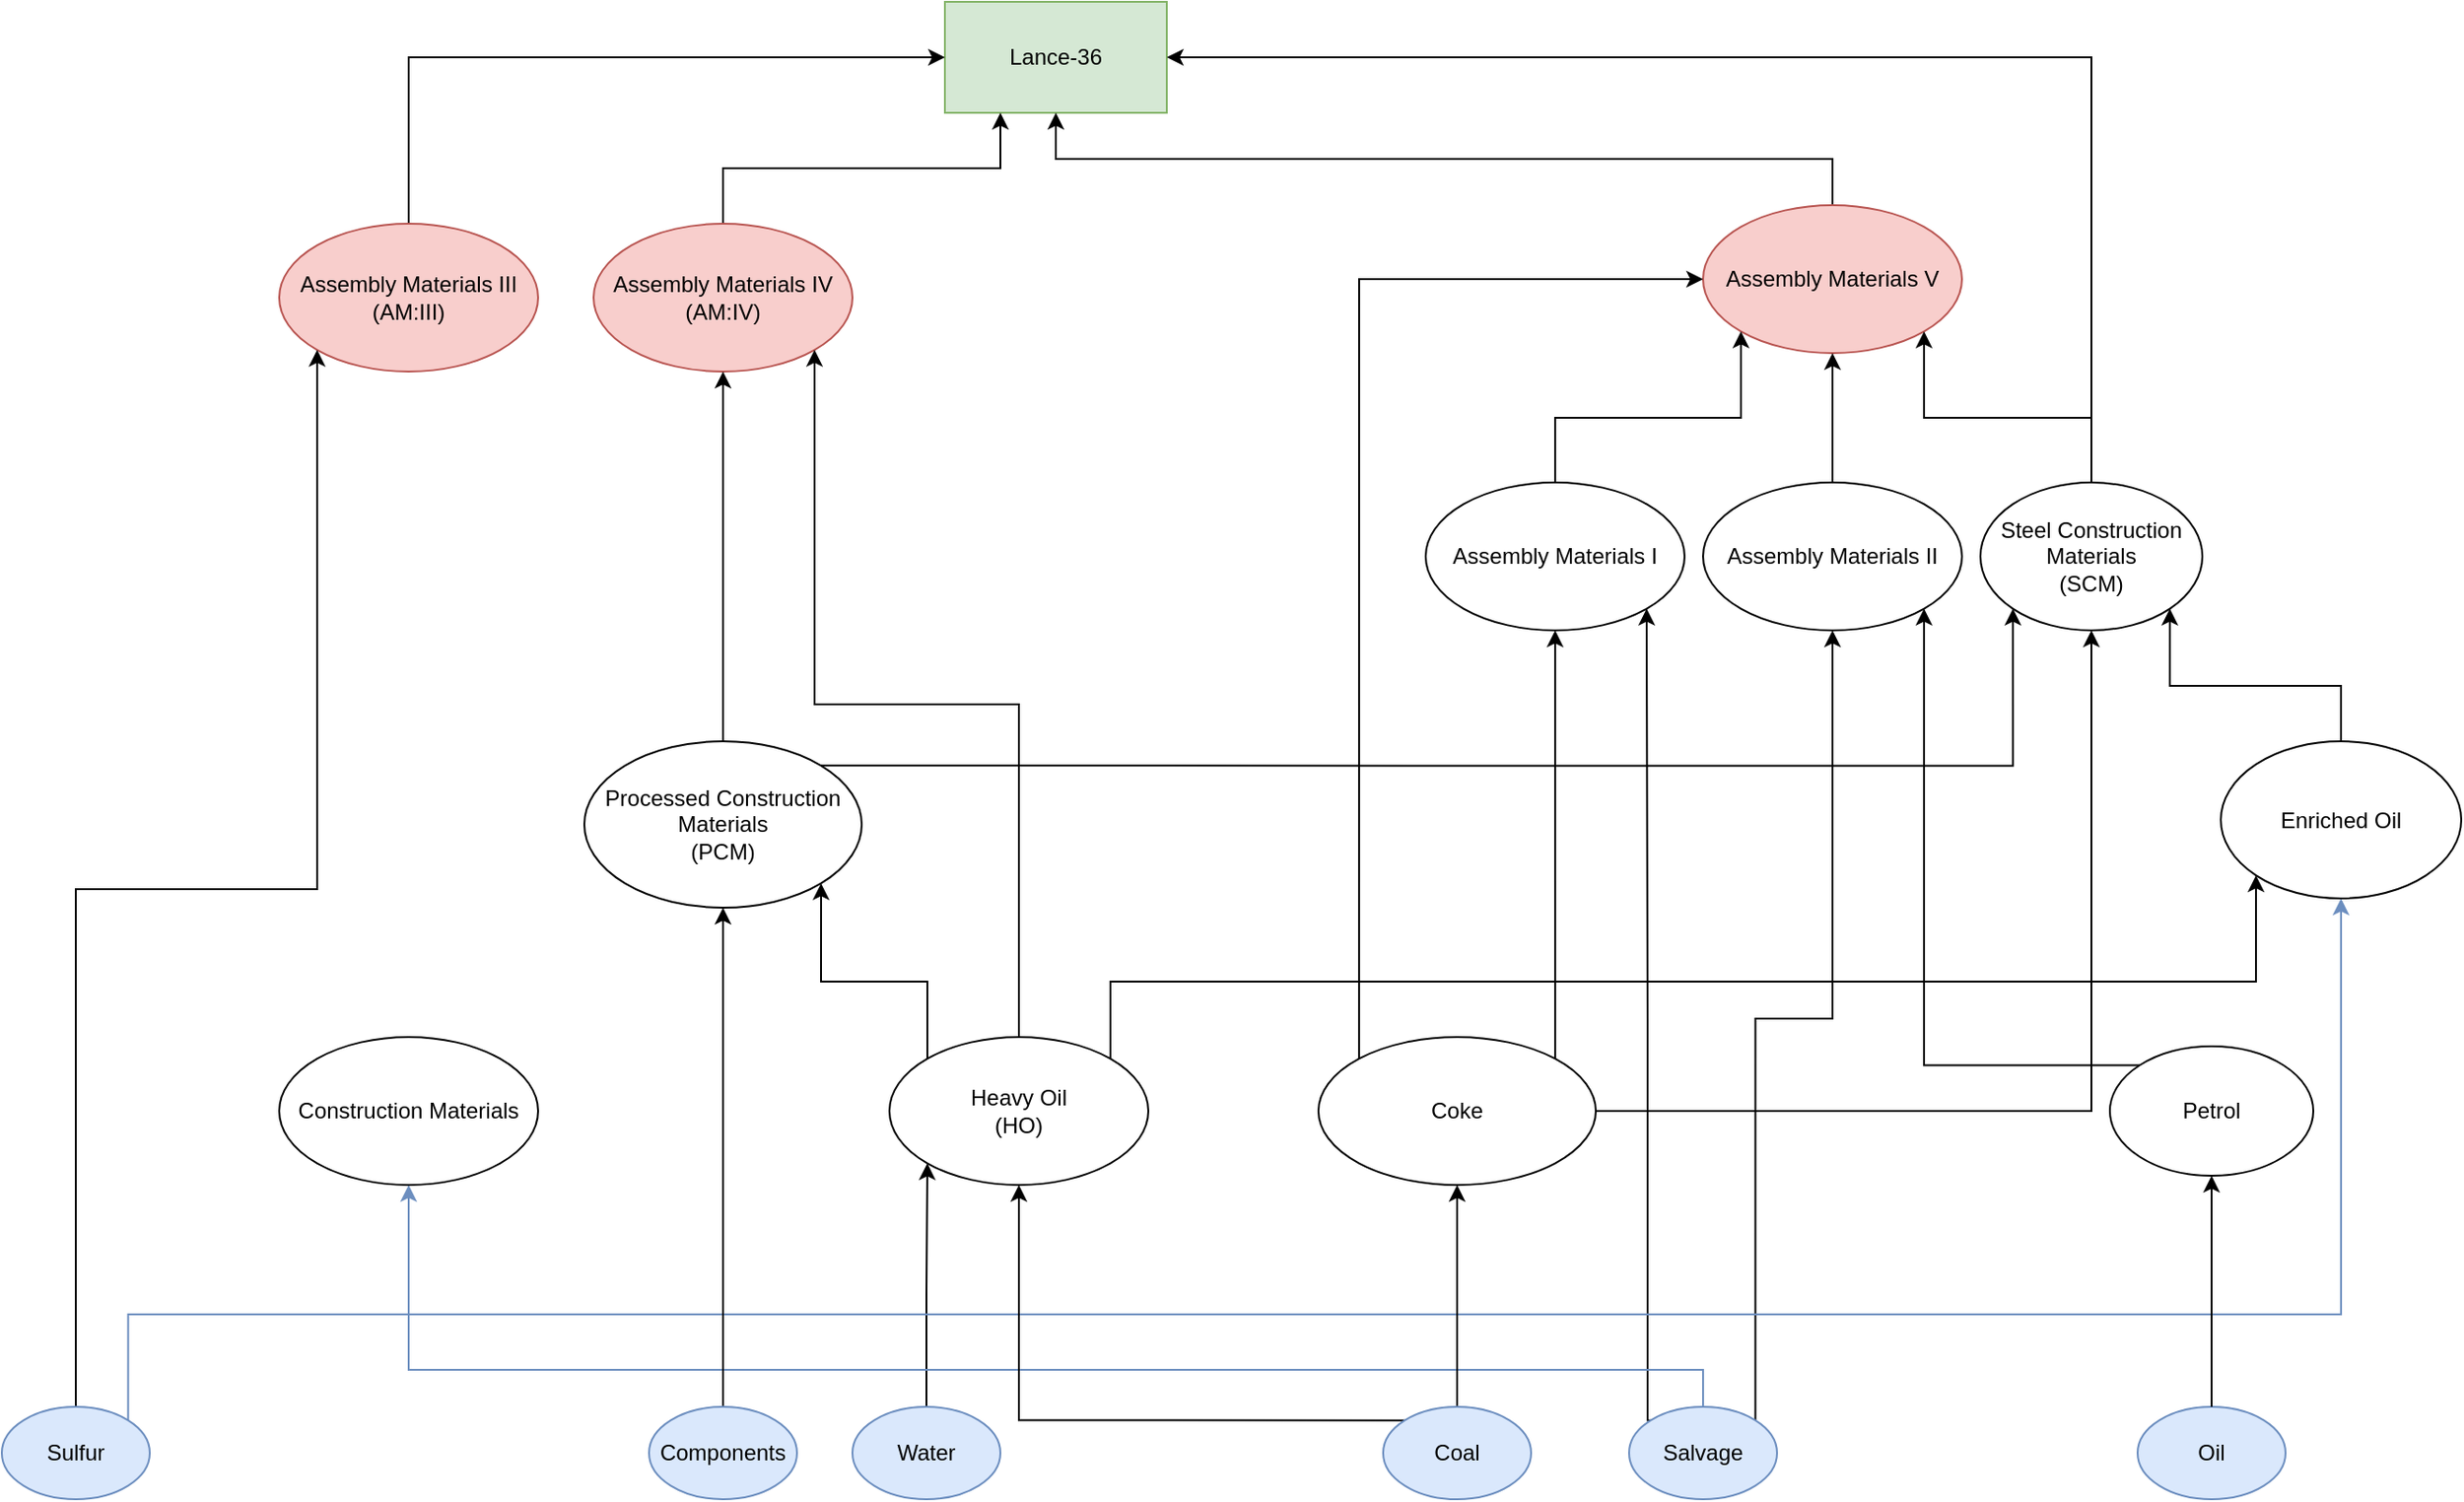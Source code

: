 <mxfile version="20.5.1" type="github">
  <diagram id="C2fSY1v2SiZeoUbDoYyL" name="Page-1">
    <mxGraphModel dx="1673" dy="896" grid="1" gridSize="10" guides="1" tooltips="1" connect="1" arrows="1" fold="1" page="1" pageScale="1" pageWidth="1654" pageHeight="1169" math="0" shadow="0">
      <root>
        <mxCell id="0" />
        <mxCell id="1" parent="0" />
        <mxCell id="mZHqQBj5hLjFbB_GEljO-1" value="Lance-36" style="rounded=0;whiteSpace=wrap;html=1;fillColor=#d5e8d4;strokeColor=#82b366;" vertex="1" parent="1">
          <mxGeometry x="550" y="50" width="120" height="60" as="geometry" />
        </mxCell>
        <mxCell id="mZHqQBj5hLjFbB_GEljO-8" style="edgeStyle=orthogonalEdgeStyle;rounded=0;orthogonalLoop=1;jettySize=auto;html=1;exitX=0.5;exitY=0;exitDx=0;exitDy=0;entryX=0;entryY=0.5;entryDx=0;entryDy=0;" edge="1" parent="1" source="mZHqQBj5hLjFbB_GEljO-2" target="mZHqQBj5hLjFbB_GEljO-1">
          <mxGeometry relative="1" as="geometry" />
        </mxCell>
        <mxCell id="mZHqQBj5hLjFbB_GEljO-2" value="Assembly Materials III&lt;br&gt;(AM:III)" style="ellipse;whiteSpace=wrap;html=1;fillColor=#f8cecc;strokeColor=#b85450;" vertex="1" parent="1">
          <mxGeometry x="190" y="170" width="140" height="80" as="geometry" />
        </mxCell>
        <mxCell id="mZHqQBj5hLjFbB_GEljO-7" style="edgeStyle=orthogonalEdgeStyle;rounded=0;orthogonalLoop=1;jettySize=auto;html=1;exitX=0.5;exitY=0;exitDx=0;exitDy=0;entryX=0.25;entryY=1;entryDx=0;entryDy=0;" edge="1" parent="1" source="mZHqQBj5hLjFbB_GEljO-3" target="mZHqQBj5hLjFbB_GEljO-1">
          <mxGeometry relative="1" as="geometry" />
        </mxCell>
        <mxCell id="mZHqQBj5hLjFbB_GEljO-3" value="Assembly Materials IV&lt;br&gt;(AM:IV)" style="ellipse;whiteSpace=wrap;html=1;fillColor=#f8cecc;strokeColor=#b85450;" vertex="1" parent="1">
          <mxGeometry x="360" y="170" width="140" height="80" as="geometry" />
        </mxCell>
        <mxCell id="mZHqQBj5hLjFbB_GEljO-9" style="edgeStyle=orthogonalEdgeStyle;rounded=0;orthogonalLoop=1;jettySize=auto;html=1;exitX=0.5;exitY=0;exitDx=0;exitDy=0;entryX=0.5;entryY=1;entryDx=0;entryDy=0;" edge="1" parent="1" source="mZHqQBj5hLjFbB_GEljO-4" target="mZHqQBj5hLjFbB_GEljO-1">
          <mxGeometry relative="1" as="geometry" />
        </mxCell>
        <mxCell id="mZHqQBj5hLjFbB_GEljO-4" value="Assembly Materials V" style="ellipse;whiteSpace=wrap;html=1;fillColor=#f8cecc;strokeColor=#b85450;" vertex="1" parent="1">
          <mxGeometry x="960" y="160" width="140" height="80" as="geometry" />
        </mxCell>
        <mxCell id="mZHqQBj5hLjFbB_GEljO-12" style="edgeStyle=orthogonalEdgeStyle;rounded=0;orthogonalLoop=1;jettySize=auto;html=1;exitX=0.5;exitY=0;exitDx=0;exitDy=0;entryX=1;entryY=0.5;entryDx=0;entryDy=0;" edge="1" parent="1" source="mZHqQBj5hLjFbB_GEljO-10" target="mZHqQBj5hLjFbB_GEljO-1">
          <mxGeometry relative="1" as="geometry" />
        </mxCell>
        <mxCell id="mZHqQBj5hLjFbB_GEljO-34" style="edgeStyle=orthogonalEdgeStyle;rounded=0;orthogonalLoop=1;jettySize=auto;html=1;exitX=0.5;exitY=0;exitDx=0;exitDy=0;entryX=1;entryY=1;entryDx=0;entryDy=0;" edge="1" parent="1" source="mZHqQBj5hLjFbB_GEljO-10" target="mZHqQBj5hLjFbB_GEljO-4">
          <mxGeometry relative="1" as="geometry" />
        </mxCell>
        <mxCell id="mZHqQBj5hLjFbB_GEljO-10" value="Steel Construction Materials&lt;br&gt;(SCM)" style="ellipse;whiteSpace=wrap;html=1;" vertex="1" parent="1">
          <mxGeometry x="1110" y="310" width="120" height="80" as="geometry" />
        </mxCell>
        <mxCell id="mZHqQBj5hLjFbB_GEljO-15" style="edgeStyle=orthogonalEdgeStyle;rounded=0;orthogonalLoop=1;jettySize=auto;html=1;exitX=0.5;exitY=0;exitDx=0;exitDy=0;entryX=0.5;entryY=1;entryDx=0;entryDy=0;" edge="1" parent="1" source="mZHqQBj5hLjFbB_GEljO-13" target="mZHqQBj5hLjFbB_GEljO-3">
          <mxGeometry relative="1" as="geometry">
            <Array as="points">
              <mxPoint x="430" y="400" />
              <mxPoint x="430" y="400" />
            </Array>
          </mxGeometry>
        </mxCell>
        <mxCell id="mZHqQBj5hLjFbB_GEljO-16" style="edgeStyle=orthogonalEdgeStyle;rounded=0;orthogonalLoop=1;jettySize=auto;html=1;exitX=1;exitY=0;exitDx=0;exitDy=0;entryX=0;entryY=1;entryDx=0;entryDy=0;" edge="1" parent="1" source="mZHqQBj5hLjFbB_GEljO-13" target="mZHqQBj5hLjFbB_GEljO-10">
          <mxGeometry relative="1" as="geometry" />
        </mxCell>
        <mxCell id="mZHqQBj5hLjFbB_GEljO-13" value="Processed Construction Materials &lt;br&gt;(PCM)" style="ellipse;whiteSpace=wrap;html=1;" vertex="1" parent="1">
          <mxGeometry x="355" y="450" width="150" height="90" as="geometry" />
        </mxCell>
        <mxCell id="mZHqQBj5hLjFbB_GEljO-66" style="edgeStyle=orthogonalEdgeStyle;rounded=0;orthogonalLoop=1;jettySize=auto;html=1;exitX=0.5;exitY=0;exitDx=0;exitDy=0;entryX=1;entryY=1;entryDx=0;entryDy=0;" edge="1" parent="1" source="mZHqQBj5hLjFbB_GEljO-17" target="mZHqQBj5hLjFbB_GEljO-3">
          <mxGeometry relative="1" as="geometry" />
        </mxCell>
        <mxCell id="mZHqQBj5hLjFbB_GEljO-67" style="edgeStyle=orthogonalEdgeStyle;rounded=0;orthogonalLoop=1;jettySize=auto;html=1;exitX=1;exitY=0;exitDx=0;exitDy=0;entryX=0;entryY=1;entryDx=0;entryDy=0;" edge="1" parent="1" source="mZHqQBj5hLjFbB_GEljO-17" target="mZHqQBj5hLjFbB_GEljO-42">
          <mxGeometry relative="1" as="geometry">
            <Array as="points">
              <mxPoint x="639" y="580" />
              <mxPoint x="1259" y="580" />
            </Array>
          </mxGeometry>
        </mxCell>
        <mxCell id="mZHqQBj5hLjFbB_GEljO-68" style="edgeStyle=orthogonalEdgeStyle;rounded=0;orthogonalLoop=1;jettySize=auto;html=1;exitX=0;exitY=0;exitDx=0;exitDy=0;entryX=1;entryY=1;entryDx=0;entryDy=0;" edge="1" parent="1" source="mZHqQBj5hLjFbB_GEljO-17" target="mZHqQBj5hLjFbB_GEljO-13">
          <mxGeometry relative="1" as="geometry">
            <Array as="points">
              <mxPoint x="541" y="580" />
              <mxPoint x="483" y="580" />
            </Array>
          </mxGeometry>
        </mxCell>
        <mxCell id="mZHqQBj5hLjFbB_GEljO-17" value="Heavy Oil&lt;br&gt;(HO)" style="ellipse;whiteSpace=wrap;html=1;" vertex="1" parent="1">
          <mxGeometry x="520" y="610" width="140" height="80" as="geometry" />
        </mxCell>
        <mxCell id="mZHqQBj5hLjFbB_GEljO-27" style="edgeStyle=orthogonalEdgeStyle;rounded=0;orthogonalLoop=1;jettySize=auto;html=1;exitX=0.5;exitY=0;exitDx=0;exitDy=0;entryX=0;entryY=1;entryDx=0;entryDy=0;" edge="1" parent="1" source="mZHqQBj5hLjFbB_GEljO-21" target="mZHqQBj5hLjFbB_GEljO-17">
          <mxGeometry relative="1" as="geometry" />
        </mxCell>
        <mxCell id="mZHqQBj5hLjFbB_GEljO-21" value="Water" style="ellipse;whiteSpace=wrap;html=1;fillColor=#dae8fc;strokeColor=#6c8ebf;" vertex="1" parent="1">
          <mxGeometry x="500" y="810" width="80" height="50" as="geometry" />
        </mxCell>
        <mxCell id="mZHqQBj5hLjFbB_GEljO-51" style="edgeStyle=orthogonalEdgeStyle;rounded=0;orthogonalLoop=1;jettySize=auto;html=1;exitX=0;exitY=0;exitDx=0;exitDy=0;entryX=1;entryY=1;entryDx=0;entryDy=0;" edge="1" parent="1" source="mZHqQBj5hLjFbB_GEljO-22" target="mZHqQBj5hLjFbB_GEljO-31">
          <mxGeometry relative="1" as="geometry">
            <Array as="points">
              <mxPoint x="930" y="817" />
              <mxPoint x="930" y="600" />
            </Array>
          </mxGeometry>
        </mxCell>
        <mxCell id="mZHqQBj5hLjFbB_GEljO-54" style="edgeStyle=orthogonalEdgeStyle;rounded=0;orthogonalLoop=1;jettySize=auto;html=1;exitX=1;exitY=0;exitDx=0;exitDy=0;entryX=0.5;entryY=1;entryDx=0;entryDy=0;" edge="1" parent="1" source="mZHqQBj5hLjFbB_GEljO-22" target="mZHqQBj5hLjFbB_GEljO-30">
          <mxGeometry relative="1" as="geometry" />
        </mxCell>
        <mxCell id="mZHqQBj5hLjFbB_GEljO-69" style="edgeStyle=orthogonalEdgeStyle;rounded=0;orthogonalLoop=1;jettySize=auto;html=1;exitX=0.5;exitY=0;exitDx=0;exitDy=0;entryX=0.5;entryY=1;entryDx=0;entryDy=0;fillColor=#dae8fc;strokeColor=#6c8ebf;" edge="1" parent="1" source="mZHqQBj5hLjFbB_GEljO-22" target="mZHqQBj5hLjFbB_GEljO-63">
          <mxGeometry relative="1" as="geometry">
            <Array as="points">
              <mxPoint x="960" y="790" />
              <mxPoint x="260" y="790" />
            </Array>
          </mxGeometry>
        </mxCell>
        <mxCell id="mZHqQBj5hLjFbB_GEljO-22" value="Salvage" style="ellipse;whiteSpace=wrap;html=1;fillColor=#dae8fc;strokeColor=#6c8ebf;" vertex="1" parent="1">
          <mxGeometry x="920" y="810" width="80" height="50" as="geometry" />
        </mxCell>
        <mxCell id="mZHqQBj5hLjFbB_GEljO-28" style="edgeStyle=orthogonalEdgeStyle;rounded=0;orthogonalLoop=1;jettySize=auto;html=1;exitX=0.5;exitY=0;exitDx=0;exitDy=0;entryX=0;entryY=1;entryDx=0;entryDy=0;" edge="1" parent="1" source="mZHqQBj5hLjFbB_GEljO-23" target="mZHqQBj5hLjFbB_GEljO-2">
          <mxGeometry relative="1" as="geometry" />
        </mxCell>
        <mxCell id="mZHqQBj5hLjFbB_GEljO-44" style="edgeStyle=orthogonalEdgeStyle;rounded=0;orthogonalLoop=1;jettySize=auto;html=1;exitX=1;exitY=0;exitDx=0;exitDy=0;entryX=0.5;entryY=1;entryDx=0;entryDy=0;fillColor=#dae8fc;strokeColor=#6c8ebf;" edge="1" parent="1" source="mZHqQBj5hLjFbB_GEljO-23" target="mZHqQBj5hLjFbB_GEljO-42">
          <mxGeometry relative="1" as="geometry">
            <Array as="points">
              <mxPoint x="108" y="760" />
              <mxPoint x="1305" y="760" />
            </Array>
          </mxGeometry>
        </mxCell>
        <mxCell id="mZHqQBj5hLjFbB_GEljO-23" value="Sulfur" style="ellipse;whiteSpace=wrap;html=1;fillColor=#dae8fc;strokeColor=#6c8ebf;" vertex="1" parent="1">
          <mxGeometry x="40" y="810" width="80" height="50" as="geometry" />
        </mxCell>
        <mxCell id="mZHqQBj5hLjFbB_GEljO-48" style="edgeStyle=orthogonalEdgeStyle;rounded=0;orthogonalLoop=1;jettySize=auto;html=1;exitX=0.5;exitY=0;exitDx=0;exitDy=0;entryX=0.5;entryY=1;entryDx=0;entryDy=0;" edge="1" parent="1" source="mZHqQBj5hLjFbB_GEljO-24" target="mZHqQBj5hLjFbB_GEljO-13">
          <mxGeometry relative="1" as="geometry" />
        </mxCell>
        <mxCell id="mZHqQBj5hLjFbB_GEljO-24" value="Components" style="ellipse;whiteSpace=wrap;html=1;fillColor=#dae8fc;strokeColor=#6c8ebf;" vertex="1" parent="1">
          <mxGeometry x="390" y="810" width="80" height="50" as="geometry" />
        </mxCell>
        <mxCell id="mZHqQBj5hLjFbB_GEljO-61" style="edgeStyle=orthogonalEdgeStyle;rounded=0;orthogonalLoop=1;jettySize=auto;html=1;exitX=0.5;exitY=0;exitDx=0;exitDy=0;entryX=0.5;entryY=1;entryDx=0;entryDy=0;" edge="1" parent="1" source="mZHqQBj5hLjFbB_GEljO-25" target="mZHqQBj5hLjFbB_GEljO-35">
          <mxGeometry relative="1" as="geometry" />
        </mxCell>
        <mxCell id="mZHqQBj5hLjFbB_GEljO-65" style="edgeStyle=orthogonalEdgeStyle;rounded=0;orthogonalLoop=1;jettySize=auto;html=1;exitX=0;exitY=0;exitDx=0;exitDy=0;entryX=0.5;entryY=1;entryDx=0;entryDy=0;" edge="1" parent="1" source="mZHqQBj5hLjFbB_GEljO-25" target="mZHqQBj5hLjFbB_GEljO-17">
          <mxGeometry relative="1" as="geometry" />
        </mxCell>
        <mxCell id="mZHqQBj5hLjFbB_GEljO-25" value="Coal" style="ellipse;whiteSpace=wrap;html=1;fillColor=#dae8fc;strokeColor=#6c8ebf;" vertex="1" parent="1">
          <mxGeometry x="787" y="810" width="80" height="50" as="geometry" />
        </mxCell>
        <mxCell id="mZHqQBj5hLjFbB_GEljO-29" value="Oil" style="ellipse;whiteSpace=wrap;html=1;fillColor=#dae8fc;strokeColor=#6c8ebf;" vertex="1" parent="1">
          <mxGeometry x="1195" y="810" width="80" height="50" as="geometry" />
        </mxCell>
        <mxCell id="mZHqQBj5hLjFbB_GEljO-33" style="edgeStyle=orthogonalEdgeStyle;rounded=0;orthogonalLoop=1;jettySize=auto;html=1;exitX=0.5;exitY=0;exitDx=0;exitDy=0;entryX=0.5;entryY=1;entryDx=0;entryDy=0;" edge="1" parent="1" source="mZHqQBj5hLjFbB_GEljO-30" target="mZHqQBj5hLjFbB_GEljO-4">
          <mxGeometry relative="1" as="geometry" />
        </mxCell>
        <mxCell id="mZHqQBj5hLjFbB_GEljO-30" value="Assembly Materials II" style="ellipse;whiteSpace=wrap;html=1;" vertex="1" parent="1">
          <mxGeometry x="960" y="310" width="140" height="80" as="geometry" />
        </mxCell>
        <mxCell id="mZHqQBj5hLjFbB_GEljO-32" style="edgeStyle=orthogonalEdgeStyle;rounded=0;orthogonalLoop=1;jettySize=auto;html=1;exitX=0.5;exitY=0;exitDx=0;exitDy=0;entryX=0;entryY=1;entryDx=0;entryDy=0;" edge="1" parent="1" source="mZHqQBj5hLjFbB_GEljO-31" target="mZHqQBj5hLjFbB_GEljO-4">
          <mxGeometry relative="1" as="geometry">
            <mxPoint x="820" y="250" as="targetPoint" />
          </mxGeometry>
        </mxCell>
        <mxCell id="mZHqQBj5hLjFbB_GEljO-31" value="Assembly Materials I" style="ellipse;whiteSpace=wrap;html=1;" vertex="1" parent="1">
          <mxGeometry x="810" y="310" width="140" height="80" as="geometry" />
        </mxCell>
        <mxCell id="mZHqQBj5hLjFbB_GEljO-38" style="edgeStyle=orthogonalEdgeStyle;rounded=0;orthogonalLoop=1;jettySize=auto;html=1;exitX=1;exitY=0.5;exitDx=0;exitDy=0;entryX=0.5;entryY=1;entryDx=0;entryDy=0;" edge="1" parent="1" source="mZHqQBj5hLjFbB_GEljO-35" target="mZHqQBj5hLjFbB_GEljO-10">
          <mxGeometry relative="1" as="geometry" />
        </mxCell>
        <mxCell id="mZHqQBj5hLjFbB_GEljO-58" style="edgeStyle=orthogonalEdgeStyle;rounded=0;orthogonalLoop=1;jettySize=auto;html=1;exitX=1;exitY=0;exitDx=0;exitDy=0;entryX=0.5;entryY=1;entryDx=0;entryDy=0;" edge="1" parent="1" source="mZHqQBj5hLjFbB_GEljO-35" target="mZHqQBj5hLjFbB_GEljO-31">
          <mxGeometry relative="1" as="geometry" />
        </mxCell>
        <mxCell id="mZHqQBj5hLjFbB_GEljO-60" style="edgeStyle=orthogonalEdgeStyle;rounded=0;orthogonalLoop=1;jettySize=auto;html=1;exitX=0;exitY=0;exitDx=0;exitDy=0;entryX=0;entryY=0.5;entryDx=0;entryDy=0;" edge="1" parent="1" source="mZHqQBj5hLjFbB_GEljO-35" target="mZHqQBj5hLjFbB_GEljO-4">
          <mxGeometry relative="1" as="geometry">
            <Array as="points">
              <mxPoint x="774" y="200" />
            </Array>
          </mxGeometry>
        </mxCell>
        <mxCell id="mZHqQBj5hLjFbB_GEljO-35" value="Coke" style="ellipse;whiteSpace=wrap;html=1;" vertex="1" parent="1">
          <mxGeometry x="752" y="610" width="150" height="80" as="geometry" />
        </mxCell>
        <mxCell id="mZHqQBj5hLjFbB_GEljO-45" style="edgeStyle=orthogonalEdgeStyle;rounded=0;orthogonalLoop=1;jettySize=auto;html=1;exitX=0.5;exitY=0;exitDx=0;exitDy=0;entryX=1;entryY=1;entryDx=0;entryDy=0;" edge="1" parent="1" source="mZHqQBj5hLjFbB_GEljO-42" target="mZHqQBj5hLjFbB_GEljO-10">
          <mxGeometry relative="1" as="geometry" />
        </mxCell>
        <mxCell id="mZHqQBj5hLjFbB_GEljO-42" value="Enriched Oil" style="ellipse;whiteSpace=wrap;html=1;" vertex="1" parent="1">
          <mxGeometry x="1240" y="450" width="130" height="85" as="geometry" />
        </mxCell>
        <mxCell id="mZHqQBj5hLjFbB_GEljO-56" style="edgeStyle=orthogonalEdgeStyle;rounded=0;orthogonalLoop=1;jettySize=auto;html=1;exitX=0;exitY=0;exitDx=0;exitDy=0;entryX=1;entryY=1;entryDx=0;entryDy=0;" edge="1" parent="1" source="mZHqQBj5hLjFbB_GEljO-55" target="mZHqQBj5hLjFbB_GEljO-30">
          <mxGeometry relative="1" as="geometry" />
        </mxCell>
        <mxCell id="mZHqQBj5hLjFbB_GEljO-57" style="edgeStyle=orthogonalEdgeStyle;rounded=0;orthogonalLoop=1;jettySize=auto;html=1;exitX=0.5;exitY=0;exitDx=0;exitDy=0;entryX=0.5;entryY=1;entryDx=0;entryDy=0;" edge="1" parent="1" source="mZHqQBj5hLjFbB_GEljO-29" target="mZHqQBj5hLjFbB_GEljO-55">
          <mxGeometry relative="1" as="geometry" />
        </mxCell>
        <mxCell id="mZHqQBj5hLjFbB_GEljO-55" value="Petrol" style="ellipse;whiteSpace=wrap;html=1;" vertex="1" parent="1">
          <mxGeometry x="1180" y="615" width="110" height="70" as="geometry" />
        </mxCell>
        <mxCell id="mZHqQBj5hLjFbB_GEljO-63" value="Construction Materials" style="ellipse;whiteSpace=wrap;html=1;" vertex="1" parent="1">
          <mxGeometry x="190" y="610" width="140" height="80" as="geometry" />
        </mxCell>
      </root>
    </mxGraphModel>
  </diagram>
</mxfile>
